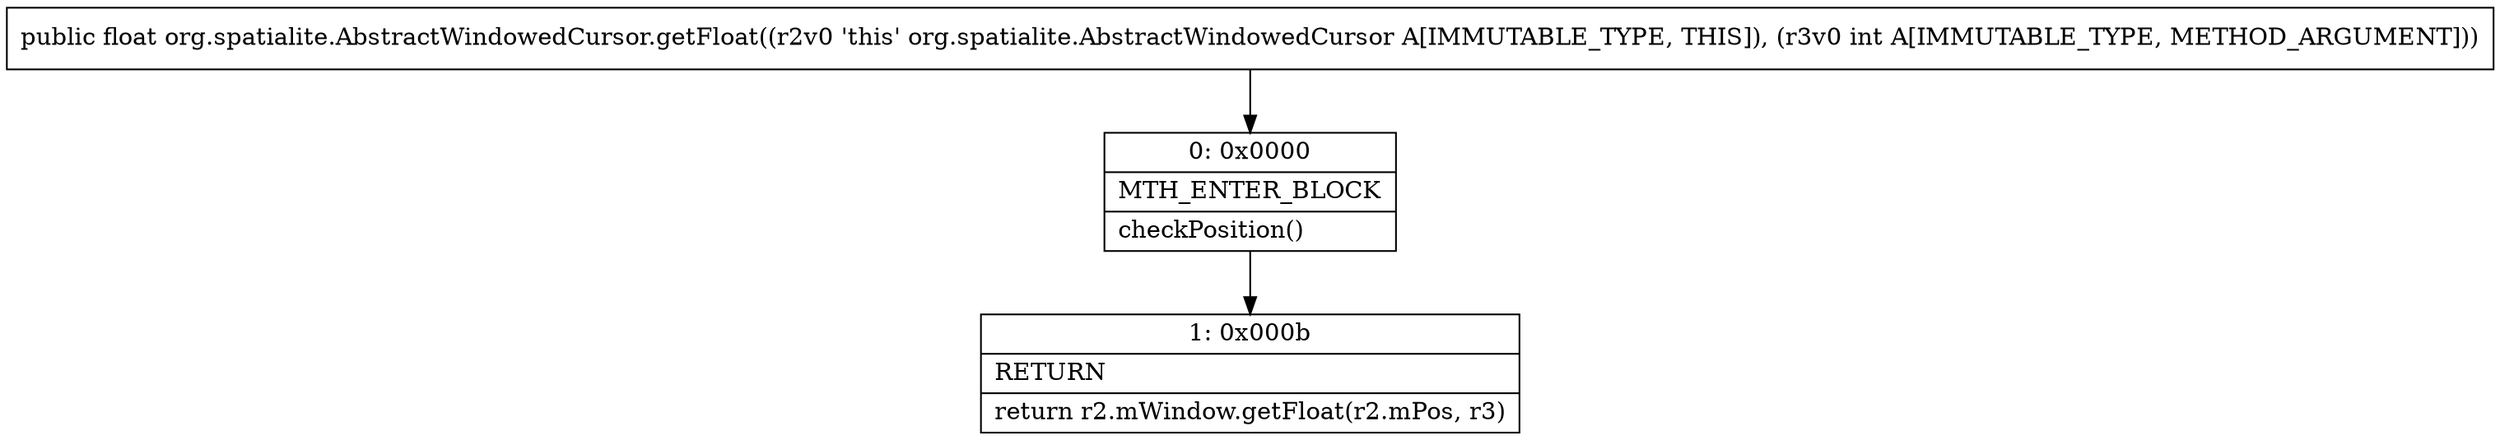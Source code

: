digraph "CFG fororg.spatialite.AbstractWindowedCursor.getFloat(I)F" {
Node_0 [shape=record,label="{0\:\ 0x0000|MTH_ENTER_BLOCK\l|checkPosition()\l}"];
Node_1 [shape=record,label="{1\:\ 0x000b|RETURN\l|return r2.mWindow.getFloat(r2.mPos, r3)\l}"];
MethodNode[shape=record,label="{public float org.spatialite.AbstractWindowedCursor.getFloat((r2v0 'this' org.spatialite.AbstractWindowedCursor A[IMMUTABLE_TYPE, THIS]), (r3v0 int A[IMMUTABLE_TYPE, METHOD_ARGUMENT])) }"];
MethodNode -> Node_0;
Node_0 -> Node_1;
}


